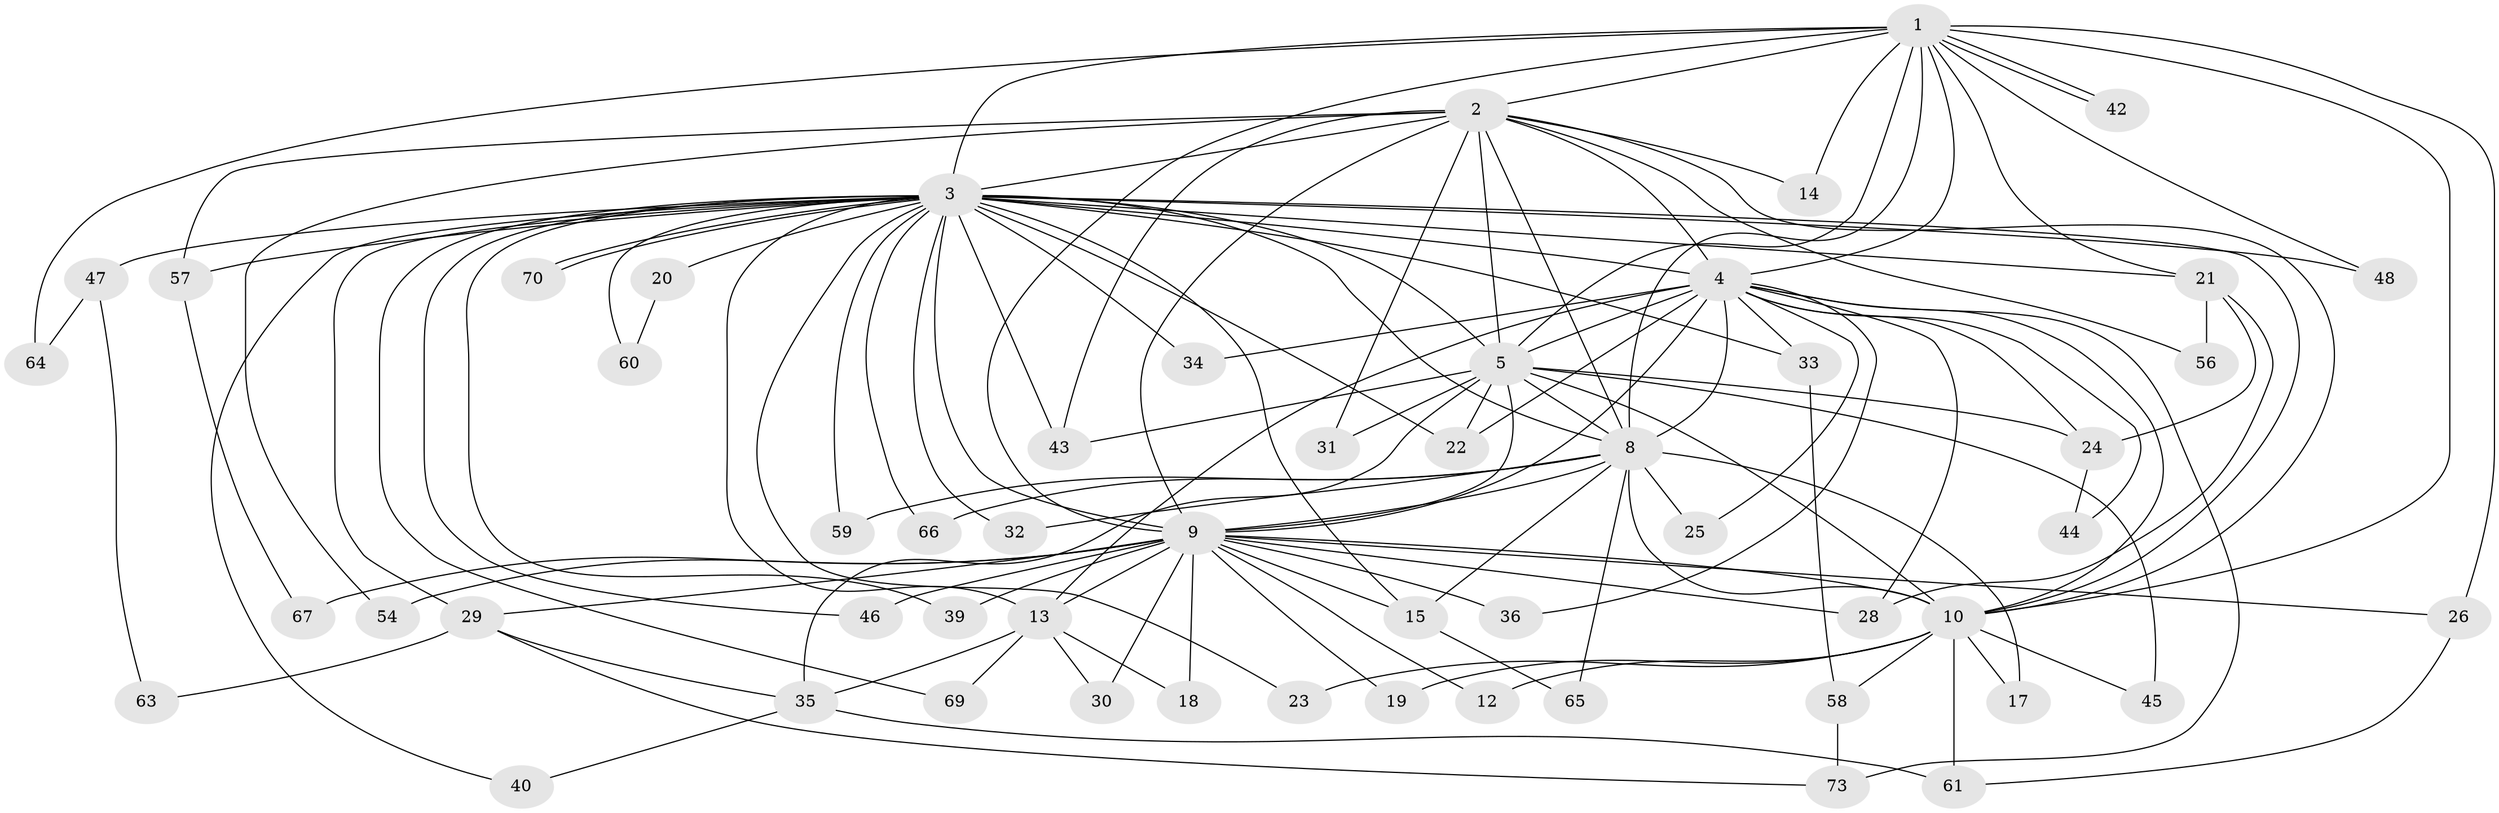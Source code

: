 // Generated by graph-tools (version 1.1) at 2025/51/02/27/25 19:51:53]
// undirected, 55 vertices, 129 edges
graph export_dot {
graph [start="1"]
  node [color=gray90,style=filled];
  1 [super="+52"];
  2 [super="+6"];
  3 [super="+7"];
  4 [super="+51"];
  5 [super="+50"];
  8 [super="+37"];
  9 [super="+27"];
  10 [super="+11"];
  12;
  13 [super="+16"];
  14;
  15 [super="+53"];
  17;
  18;
  19;
  20;
  21;
  22 [super="+41"];
  23;
  24 [super="+72"];
  25;
  26 [super="+68"];
  28 [super="+38"];
  29 [super="+49"];
  30;
  31;
  32;
  33 [super="+71"];
  34;
  35 [super="+62"];
  36;
  39;
  40;
  42;
  43 [super="+55"];
  44;
  45;
  46;
  47;
  48;
  54;
  56;
  57;
  58 [super="+74"];
  59;
  60;
  61;
  63;
  64;
  65;
  66;
  67;
  69;
  70;
  73;
  1 -- 2 [weight=2];
  1 -- 3 [weight=2];
  1 -- 4;
  1 -- 5;
  1 -- 8;
  1 -- 9;
  1 -- 10;
  1 -- 14;
  1 -- 21;
  1 -- 26 [weight=2];
  1 -- 42;
  1 -- 42;
  1 -- 48;
  1 -- 64;
  2 -- 3 [weight=4];
  2 -- 4 [weight=2];
  2 -- 5 [weight=2];
  2 -- 8 [weight=2];
  2 -- 9 [weight=2];
  2 -- 10 [weight=2];
  2 -- 57;
  2 -- 43;
  2 -- 14;
  2 -- 54;
  2 -- 56;
  2 -- 31;
  3 -- 4 [weight=2];
  3 -- 5 [weight=2];
  3 -- 8 [weight=2];
  3 -- 9 [weight=2];
  3 -- 10 [weight=2];
  3 -- 13 [weight=2];
  3 -- 20 [weight=2];
  3 -- 21;
  3 -- 23;
  3 -- 32;
  3 -- 33 [weight=2];
  3 -- 34;
  3 -- 39;
  3 -- 43;
  3 -- 46;
  3 -- 57;
  3 -- 59;
  3 -- 60;
  3 -- 69;
  3 -- 70;
  3 -- 70;
  3 -- 66;
  3 -- 29;
  3 -- 40;
  3 -- 47;
  3 -- 48;
  3 -- 15;
  3 -- 22;
  4 -- 5;
  4 -- 8;
  4 -- 9;
  4 -- 10;
  4 -- 22;
  4 -- 24;
  4 -- 25;
  4 -- 28;
  4 -- 33;
  4 -- 34;
  4 -- 36;
  4 -- 44;
  4 -- 73;
  4 -- 13;
  5 -- 8;
  5 -- 9;
  5 -- 10;
  5 -- 22 [weight=2];
  5 -- 24;
  5 -- 31;
  5 -- 35;
  5 -- 45;
  5 -- 43;
  8 -- 9;
  8 -- 10 [weight=2];
  8 -- 15;
  8 -- 17;
  8 -- 25;
  8 -- 32;
  8 -- 59;
  8 -- 65;
  8 -- 66;
  9 -- 10 [weight=3];
  9 -- 12;
  9 -- 13;
  9 -- 15;
  9 -- 18;
  9 -- 19;
  9 -- 26;
  9 -- 28;
  9 -- 30;
  9 -- 36;
  9 -- 39;
  9 -- 46;
  9 -- 54;
  9 -- 67;
  9 -- 29;
  10 -- 12;
  10 -- 17;
  10 -- 45;
  10 -- 58;
  10 -- 61;
  10 -- 19;
  10 -- 23;
  13 -- 18;
  13 -- 69;
  13 -- 35;
  13 -- 30;
  15 -- 65;
  20 -- 60;
  21 -- 56;
  21 -- 24;
  21 -- 28;
  24 -- 44;
  26 -- 61;
  29 -- 35;
  29 -- 63;
  29 -- 73;
  33 -- 58;
  35 -- 40;
  35 -- 61;
  47 -- 63;
  47 -- 64;
  57 -- 67;
  58 -- 73;
}
